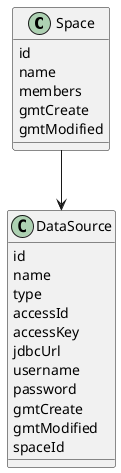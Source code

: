 @startuml test
class Space{
   id
   name
   members
   gmtCreate
   gmtModified
}

class DataSource{
    id
    name
    type
    accessId
    accessKey
    jdbcUrl
    username
    password
    gmtCreate
    gmtModified
    spaceId
}

Space --> DataSource
@enduml
